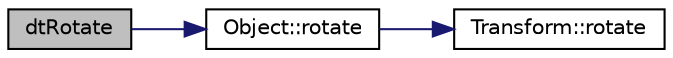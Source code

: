 digraph "dtRotate"
{
  edge [fontname="Helvetica",fontsize="10",labelfontname="Helvetica",labelfontsize="10"];
  node [fontname="Helvetica",fontsize="10",shape=record];
  rankdir="LR";
  Node1 [label="dtRotate",height=0.2,width=0.4,color="black", fillcolor="grey75", style="filled", fontcolor="black"];
  Node1 -> Node2 [color="midnightblue",fontsize="10",style="solid",fontname="Helvetica"];
  Node2 [label="Object::rotate",height=0.2,width=0.4,color="black", fillcolor="white", style="filled",URL="$class_object.html#aabb6ccd36fd2559f5d346f612e65786a"];
  Node2 -> Node3 [color="midnightblue",fontsize="10",style="solid",fontname="Helvetica"];
  Node3 [label="Transform::rotate",height=0.2,width=0.4,color="black", fillcolor="white", style="filled",URL="$class_transform.html#a6223813ee049df47ea7af8b90ddf802e"];
}
